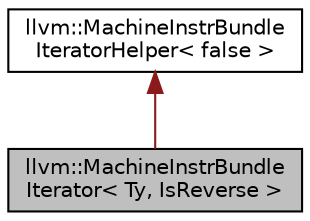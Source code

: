 digraph "llvm::MachineInstrBundleIterator&lt; Ty, IsReverse &gt;"
{
 // LATEX_PDF_SIZE
  bgcolor="transparent";
  edge [fontname="Helvetica",fontsize="10",labelfontname="Helvetica",labelfontsize="10"];
  node [fontname="Helvetica",fontsize="10",shape=record];
  Node1 [label="llvm::MachineInstrBundle\lIterator\< Ty, IsReverse \>",height=0.2,width=0.4,color="black", fillcolor="grey75", style="filled", fontcolor="black",tooltip="MachineBasicBlock iterator that automatically skips over MIs that are inside bundles (i...."];
  Node2 -> Node1 [dir="back",color="firebrick4",fontsize="10",style="solid",fontname="Helvetica"];
  Node2 [label="llvm::MachineInstrBundle\lIteratorHelper\< false \>",height=0.2,width=0.4,color="black",URL="$structllvm_1_1MachineInstrBundleIteratorHelper_3_01false_01_4.html",tooltip=" "];
}

